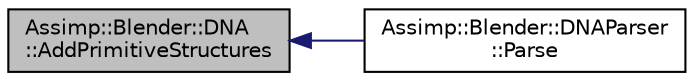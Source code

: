 digraph "Assimp::Blender::DNA::AddPrimitiveStructures"
{
  edge [fontname="Helvetica",fontsize="10",labelfontname="Helvetica",labelfontsize="10"];
  node [fontname="Helvetica",fontsize="10",shape=record];
  rankdir="LR";
  Node1 [label="Assimp::Blender::DNA\l::AddPrimitiveStructures",height=0.2,width=0.4,color="black", fillcolor="grey75", style="filled", fontcolor="black"];
  Node1 -> Node2 [dir="back",color="midnightblue",fontsize="10",style="solid",fontname="Helvetica"];
  Node2 [label="Assimp::Blender::DNAParser\l::Parse",height=0.2,width=0.4,color="black", fillcolor="white", style="filled",URL="$class_assimp_1_1_blender_1_1_d_n_a_parser.html#a162ca516d98ef2431875777f94f76731"];
}
